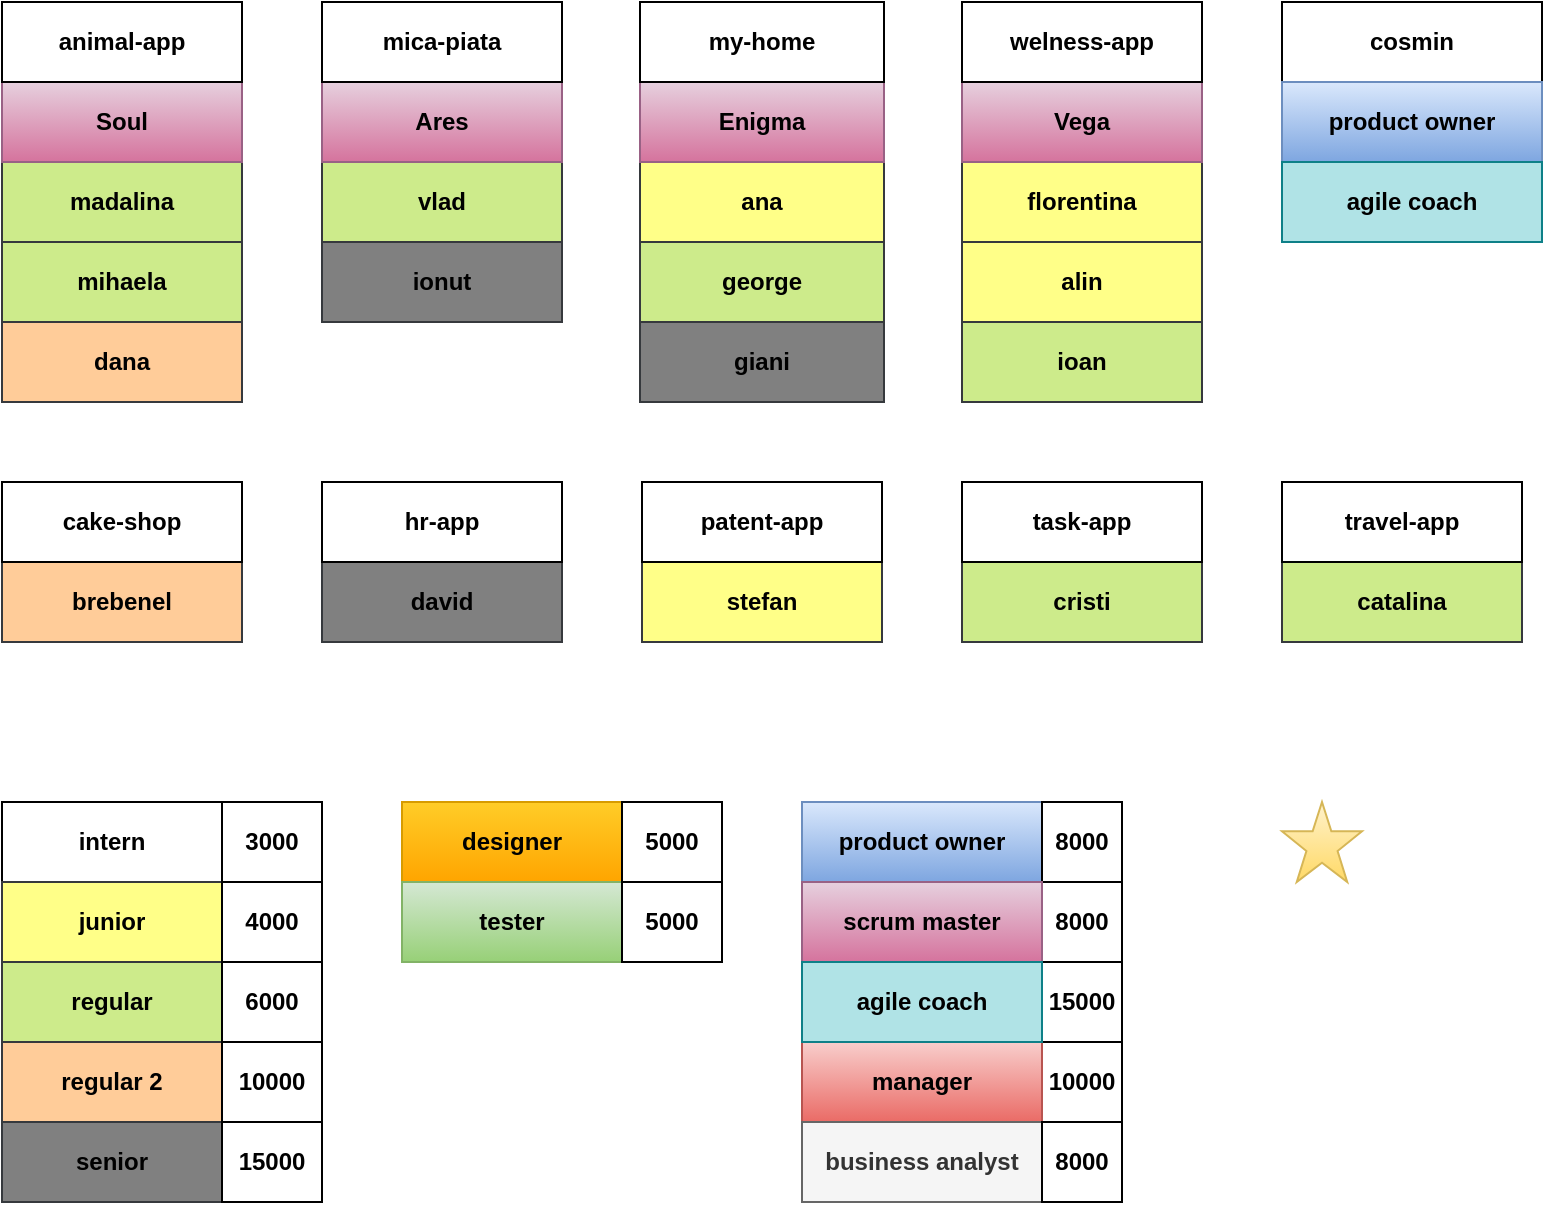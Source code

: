 <mxfile version="14.7.4" type="embed"><diagram id="mBz3AGuGxKc1HoNxblct" name="team"><mxGraphModel dx="1770" dy="720" grid="1" gridSize="10" guides="1" tooltips="1" connect="1" arrows="1" fold="1" page="1" pageScale="1" pageWidth="850" pageHeight="1100" math="0" shadow="0"><root><mxCell id="0"/><mxCell id="1" parent="0"/><mxCell id="2" value="intern" style="rounded=0;whiteSpace=wrap;html=1;fontStyle=1" parent="1" vertex="1"><mxGeometry x="40" y="440" width="110" height="40" as="geometry"/></mxCell><mxCell id="3" value="junior" style="rounded=0;whiteSpace=wrap;html=1;fillColor=#ffff88;strokeColor=#36393d;fontStyle=1" parent="1" vertex="1"><mxGeometry x="40" y="480" width="110" height="40" as="geometry"/></mxCell><mxCell id="4" value="senior" style="rounded=0;whiteSpace=wrap;html=1;strokeColor=#36393d;fontStyle=1;fillColor=#808080;" parent="1" vertex="1"><mxGeometry x="40" y="600" width="110" height="40" as="geometry"/></mxCell><mxCell id="5" value="regular" style="rounded=0;whiteSpace=wrap;html=1;fillColor=#cdeb8b;strokeColor=#36393d;fontStyle=1;" parent="1" vertex="1"><mxGeometry x="40" y="520" width="110" height="40" as="geometry"/></mxCell><mxCell id="6" value="regular 2" style="rounded=0;whiteSpace=wrap;html=1;strokeColor=#36393d;fontStyle=1;fillColor=#FFCC99;" parent="1" vertex="1"><mxGeometry x="40" y="560" width="110" height="40" as="geometry"/></mxCell><mxCell id="26" value="" style="group" parent="1" vertex="1" connectable="0"><mxGeometry x="360" y="280" width="120" height="80" as="geometry"/></mxCell><mxCell id="27" value="stefan" style="rounded=0;whiteSpace=wrap;html=1;fillColor=#ffff88;strokeColor=#36393d;fontStyle=1" parent="26" vertex="1"><mxGeometry y="40" width="120.0" height="40" as="geometry"/></mxCell><mxCell id="28" value="patent-app" style="rounded=0;whiteSpace=wrap;html=1;fontStyle=1" parent="26" vertex="1"><mxGeometry width="120.0" height="40" as="geometry"/></mxCell><mxCell id="41" value="3000" style="rounded=0;whiteSpace=wrap;html=1;fontStyle=1" parent="1" vertex="1"><mxGeometry x="150" y="440" width="50" height="40" as="geometry"/></mxCell><mxCell id="42" value="4000" style="rounded=0;whiteSpace=wrap;html=1;fontStyle=1" parent="1" vertex="1"><mxGeometry x="150" y="480" width="50" height="40" as="geometry"/></mxCell><mxCell id="43" value="6000" style="rounded=0;whiteSpace=wrap;html=1;fontStyle=1" parent="1" vertex="1"><mxGeometry x="150" y="520" width="50" height="40" as="geometry"/></mxCell><mxCell id="44" value="15000" style="rounded=0;whiteSpace=wrap;html=1;fontStyle=1" parent="1" vertex="1"><mxGeometry x="150" y="600" width="50" height="40" as="geometry"/></mxCell><mxCell id="45" value="10000" style="rounded=0;whiteSpace=wrap;html=1;fontStyle=1" parent="1" vertex="1"><mxGeometry x="150" y="560" width="50" height="40" as="geometry"/></mxCell><mxCell id="56" value="designer" style="rounded=0;whiteSpace=wrap;html=1;fillColor=#ffcd28;strokeColor=#d79b00;fontStyle=1;gradientColor=#ffa500;" parent="1" vertex="1"><mxGeometry x="240" y="440" width="110" height="40" as="geometry"/></mxCell><mxCell id="57" value="5000" style="rounded=0;whiteSpace=wrap;html=1;fontStyle=1" parent="1" vertex="1"><mxGeometry x="350" y="440" width="50" height="40" as="geometry"/></mxCell><mxCell id="58" value="tester" style="rounded=0;whiteSpace=wrap;html=1;fillColor=#d5e8d4;strokeColor=#82b366;fontStyle=1;gradientColor=#97d077;" parent="1" vertex="1"><mxGeometry x="240" y="480" width="110" height="40" as="geometry"/></mxCell><mxCell id="59" value="5000" style="rounded=0;whiteSpace=wrap;html=1;fontStyle=1" parent="1" vertex="1"><mxGeometry x="350" y="480" width="50" height="40" as="geometry"/></mxCell><mxCell id="87" value="" style="group" parent="1" vertex="1" connectable="0"><mxGeometry x="680" y="280" width="120" height="80" as="geometry"/></mxCell><mxCell id="88" value="catalina" style="rounded=0;whiteSpace=wrap;html=1;fillColor=#cdeb8b;strokeColor=#36393d;fontStyle=1;" parent="87" vertex="1"><mxGeometry y="40" width="120.0" height="40" as="geometry"/></mxCell><mxCell id="89" value="travel-app" style="rounded=0;whiteSpace=wrap;html=1;fontStyle=1" parent="87" vertex="1"><mxGeometry width="120.0" height="40" as="geometry"/></mxCell><mxCell id="90" value="" style="group" parent="1" vertex="1" connectable="0"><mxGeometry x="520" y="280" width="120" height="80" as="geometry"/></mxCell><mxCell id="91" value="cristi" style="rounded=0;whiteSpace=wrap;html=1;fillColor=#cdeb8b;strokeColor=#36393d;fontStyle=1;" parent="90" vertex="1"><mxGeometry y="40" width="120.0" height="40" as="geometry"/></mxCell><mxCell id="92" value="task-app" style="rounded=0;whiteSpace=wrap;html=1;fontStyle=1" parent="90" vertex="1"><mxGeometry width="120.0" height="40" as="geometry"/></mxCell><mxCell id="93" value="" style="group" parent="1" vertex="1" connectable="0"><mxGeometry x="40" y="280" width="120" height="80" as="geometry"/></mxCell><mxCell id="94" value="brebenel" style="rounded=0;whiteSpace=wrap;html=1;strokeColor=#36393d;fontStyle=1;fillColor=#FFCC99;" parent="93" vertex="1"><mxGeometry y="40" width="120.0" height="40" as="geometry"/></mxCell><mxCell id="95" value="cake-shop" style="rounded=0;whiteSpace=wrap;html=1;fontStyle=1" parent="93" vertex="1"><mxGeometry width="120.0" height="40" as="geometry"/></mxCell><mxCell id="96" value="" style="group" parent="1" vertex="1" connectable="0"><mxGeometry x="200" y="280" width="120" height="80" as="geometry"/></mxCell><mxCell id="97" value="david" style="rounded=0;whiteSpace=wrap;html=1;strokeColor=#36393d;fontStyle=1;fillColor=#808080;" parent="96" vertex="1"><mxGeometry y="40" width="120" height="40" as="geometry"/></mxCell><mxCell id="98" value="hr-app" style="rounded=0;whiteSpace=wrap;html=1;fontStyle=1" parent="96" vertex="1"><mxGeometry width="120" height="40" as="geometry"/></mxCell><mxCell id="116" value="" style="group;fillColor=#d5e8d4;strokeColor=#82b366;" parent="1" vertex="1" connectable="0"><mxGeometry x="40" y="40" width="120" height="200" as="geometry"/></mxCell><mxCell id="65" value="madalina" style="rounded=0;whiteSpace=wrap;html=1;fillColor=#cdeb8b;strokeColor=#36393d;fontStyle=1;" parent="116" vertex="1"><mxGeometry y="80" width="120.0" height="40" as="geometry"/></mxCell><mxCell id="66" value="mihaela" style="rounded=0;whiteSpace=wrap;html=1;fillColor=#cdeb8b;strokeColor=#36393d;fontStyle=1;" parent="116" vertex="1"><mxGeometry y="120" width="120.0" height="40" as="geometry"/></mxCell><mxCell id="67" value="dana" style="rounded=0;whiteSpace=wrap;html=1;strokeColor=#36393d;fontStyle=1;fillColor=#FFCC99;" parent="116" vertex="1"><mxGeometry y="160" width="120.0" height="40" as="geometry"/></mxCell><mxCell id="76" value="Soul" style="rounded=0;whiteSpace=wrap;html=1;fontStyle=1;gradientColor=#d5739d;fillColor=#e6d0de;strokeColor=#996185;" parent="116" vertex="1"><mxGeometry y="40" width="120.0" height="40" as="geometry"/></mxCell><mxCell id="80" value="animal-app" style="rounded=0;whiteSpace=wrap;html=1;fontStyle=1;container=1;" parent="116" vertex="1"><mxGeometry width="120.0" height="40" as="geometry"/></mxCell><mxCell id="117" value="" style="group" parent="1" vertex="1" connectable="0"><mxGeometry x="200" y="40" width="120" height="160" as="geometry"/></mxCell><mxCell id="74" value="ionut" style="rounded=0;whiteSpace=wrap;html=1;strokeColor=#36393d;fontStyle=1;fillColor=#808080;" parent="117" vertex="1"><mxGeometry y="120" width="120" height="40" as="geometry"/></mxCell><mxCell id="75" value="vlad" style="rounded=0;whiteSpace=wrap;html=1;fillColor=#cdeb8b;strokeColor=#36393d;fontStyle=1;" parent="117" vertex="1"><mxGeometry y="80" width="120" height="40" as="geometry"/></mxCell><mxCell id="79" value="Ares" style="rounded=0;whiteSpace=wrap;html=1;fontStyle=1;gradientColor=#d5739d;fillColor=#e6d0de;strokeColor=#996185;" parent="117" vertex="1"><mxGeometry y="40" width="120" height="40" as="geometry"/></mxCell><mxCell id="83" value="mica-piata" style="rounded=0;whiteSpace=wrap;html=1;fontStyle=1" parent="117" vertex="1"><mxGeometry width="120" height="40" as="geometry"/></mxCell><mxCell id="118" value="" style="group" parent="1" vertex="1" connectable="0"><mxGeometry x="359" y="40" width="122" height="200" as="geometry"/></mxCell><mxCell id="71" value="giani" style="rounded=0;whiteSpace=wrap;html=1;strokeColor=#36393d;fontStyle=1;fillColor=#808080;" parent="118" vertex="1"><mxGeometry y="160" width="122" height="40" as="geometry"/></mxCell><mxCell id="72" value="george" style="rounded=0;whiteSpace=wrap;html=1;fillColor=#cdeb8b;strokeColor=#36393d;fontStyle=1;" parent="118" vertex="1"><mxGeometry y="120" width="122" height="40" as="geometry"/></mxCell><mxCell id="73" value="ana" style="rounded=0;whiteSpace=wrap;html=1;fillColor=#ffff88;strokeColor=#36393d;fontStyle=1" parent="118" vertex="1"><mxGeometry y="80" width="122" height="40" as="geometry"/></mxCell><mxCell id="78" value="Enigma" style="rounded=0;whiteSpace=wrap;html=1;fontStyle=1;gradientColor=#d5739d;fillColor=#e6d0de;strokeColor=#996185;" parent="118" vertex="1"><mxGeometry y="40" width="122" height="40" as="geometry"/></mxCell><mxCell id="82" value="my-home" style="rounded=0;whiteSpace=wrap;html=1;fontStyle=1" parent="118" vertex="1"><mxGeometry width="122" height="40" as="geometry"/></mxCell><mxCell id="119" value="" style="group" parent="1" vertex="1" connectable="0"><mxGeometry x="520" y="40" width="120" height="200" as="geometry"/></mxCell><mxCell id="68" value="florentina" style="rounded=0;whiteSpace=wrap;html=1;fillColor=#ffff88;strokeColor=#36393d;fontStyle=1" parent="119" vertex="1"><mxGeometry y="80" width="120.0" height="40" as="geometry"/></mxCell><mxCell id="69" value="ioan" style="rounded=0;whiteSpace=wrap;html=1;fillColor=#cdeb8b;strokeColor=#36393d;fontStyle=1;" parent="119" vertex="1"><mxGeometry y="160" width="120.0" height="40" as="geometry"/></mxCell><mxCell id="70" value="alin" style="rounded=0;whiteSpace=wrap;html=1;fillColor=#ffff88;strokeColor=#36393d;fontStyle=1" parent="119" vertex="1"><mxGeometry y="120" width="120.0" height="40" as="geometry"/></mxCell><mxCell id="77" value="Vega" style="rounded=0;whiteSpace=wrap;html=1;fontStyle=1;gradientColor=#d5739d;fillColor=#e6d0de;strokeColor=#996185;" parent="119" vertex="1"><mxGeometry y="40" width="120.0" height="40" as="geometry"/></mxCell><mxCell id="81" value="welness-app" style="rounded=0;whiteSpace=wrap;html=1;fontStyle=1" parent="119" vertex="1"><mxGeometry width="120.0" height="40" as="geometry"/></mxCell><mxCell id="120" value="" style="group;movable=0;resizable=0;rotatable=0;deletable=0;editable=0;connectable=0;" parent="1" vertex="1" connectable="0"><mxGeometry x="680" y="40" width="120" height="120" as="geometry"/></mxCell><mxCell id="121" value="" style="verticalLabelPosition=bottom;verticalAlign=top;html=1;shape=mxgraph.basic.star;fillColor=#fff2cc;strokeColor=#d6b656;gradientColor=#ffd966;" parent="1" vertex="1"><mxGeometry x="680" y="440" width="40" height="40" as="geometry"/></mxCell><mxCell id="129" value="" style="group;container=1;" parent="1" vertex="1" connectable="0"><mxGeometry x="440" y="440" width="160" height="160" as="geometry"/></mxCell><mxCell id="46" value="product owner" style="rounded=0;whiteSpace=wrap;html=1;fillColor=#dae8fc;strokeColor=#6c8ebf;fontStyle=1;gradientColor=#7ea6e0;" parent="129" vertex="1"><mxGeometry width="120" height="40" as="geometry"/></mxCell><mxCell id="132" value="" style="group;container=1;" vertex="1" connectable="0" parent="129"><mxGeometry width="160" height="160" as="geometry"/></mxCell><mxCell id="127" value="" style="group;container=1;" parent="132" vertex="1" connectable="0"><mxGeometry x="120" width="40" height="160" as="geometry"/></mxCell><mxCell id="48" value="8000" style="rounded=0;whiteSpace=wrap;html=1;fontStyle=1" parent="127" vertex="1"><mxGeometry width="40" height="40" as="geometry"/></mxCell><mxCell id="50" value="8000" style="rounded=0;whiteSpace=wrap;html=1;fontStyle=1" parent="127" vertex="1"><mxGeometry y="40" width="40" height="40" as="geometry"/></mxCell><mxCell id="52" value="10000" style="rounded=0;whiteSpace=wrap;html=1;fontStyle=1" parent="127" vertex="1"><mxGeometry y="120" width="40" height="40" as="geometry"/></mxCell><mxCell id="123" value="15000" style="rounded=0;whiteSpace=wrap;html=1;fontStyle=1" parent="127" vertex="1"><mxGeometry y="80" width="40" height="40" as="geometry"/></mxCell><mxCell id="128" value="" style="group;container=1;" parent="132" vertex="1" connectable="0"><mxGeometry y="40" width="120" height="120" as="geometry"/></mxCell><mxCell id="49" value="scrum master" style="rounded=0;whiteSpace=wrap;html=1;fillColor=#e6d0de;strokeColor=#996185;fontStyle=1;gradientColor=#d5739d;" parent="128" vertex="1"><mxGeometry width="120.0" height="40" as="geometry"/></mxCell><mxCell id="51" value="manager" style="rounded=0;whiteSpace=wrap;html=1;fillColor=#f8cecc;strokeColor=#b85450;fontStyle=1;gradientColor=#ea6b66;" parent="128" vertex="1"><mxGeometry y="80" width="120.0" height="40" as="geometry"/></mxCell><mxCell id="122" value="agile coach" style="rounded=0;whiteSpace=wrap;html=1;fillColor=#b0e3e6;strokeColor=#0e8088;fontStyle=1;" parent="128" vertex="1"><mxGeometry y="40" width="120.0" height="40" as="geometry"/></mxCell><mxCell id="131" value="" style="group" parent="1" vertex="1" connectable="0"><mxGeometry x="680" y="40" width="130" height="200" as="geometry"/></mxCell><mxCell id="53" value="cosmin" style="rounded=0;whiteSpace=wrap;html=1;fontStyle=1;" parent="131" vertex="1"><mxGeometry width="130" height="40" as="geometry"/></mxCell><mxCell id="130" value="" style="group;container=1;" parent="131" vertex="1" connectable="0"><mxGeometry y="40" width="130" height="120" as="geometry"/></mxCell><mxCell id="124" value="product owner" style="rounded=0;whiteSpace=wrap;html=1;fillColor=#dae8fc;strokeColor=#6c8ebf;fontStyle=1;gradientColor=#7ea6e0;" parent="130" vertex="1"><mxGeometry width="130" height="40" as="geometry"/></mxCell><mxCell id="126" value="agile coach" style="rounded=0;whiteSpace=wrap;html=1;fillColor=#b0e3e6;strokeColor=#0e8088;fontStyle=1;" parent="130" vertex="1"><mxGeometry y="40" width="130" height="40" as="geometry"/></mxCell><mxCell id="133" value="business analyst" style="rounded=0;whiteSpace=wrap;html=1;fillColor=#f5f5f5;strokeColor=#666666;fontStyle=1;fontColor=#333333;" vertex="1" parent="1"><mxGeometry x="440" y="600" width="120.0" height="40" as="geometry"/></mxCell><mxCell id="134" value="8000" style="rounded=0;whiteSpace=wrap;html=1;fontStyle=1" vertex="1" parent="1"><mxGeometry x="560" y="600" width="40" height="40" as="geometry"/></mxCell></root></mxGraphModel></diagram></mxfile>